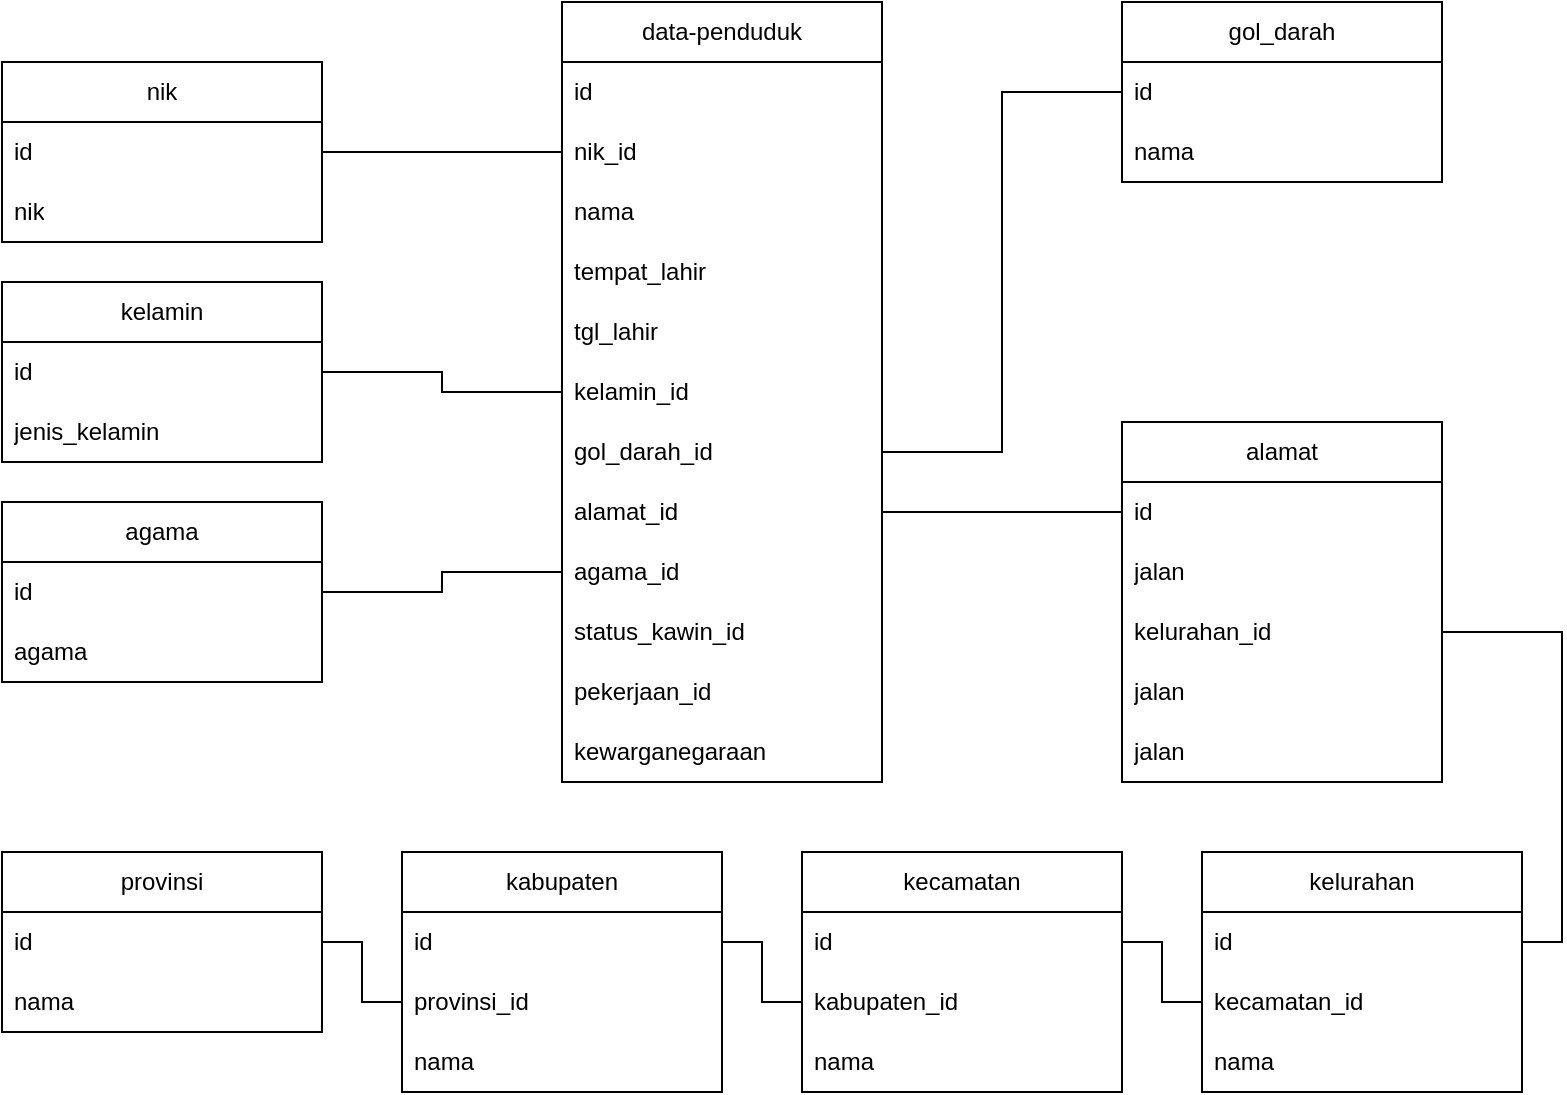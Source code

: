 <mxfile version="24.7.17">
  <diagram name="Page-1" id="0Un0IAWzI6U6qrBfIG15">
    <mxGraphModel dx="1257" dy="727" grid="1" gridSize="10" guides="1" tooltips="1" connect="1" arrows="1" fold="1" page="1" pageScale="1" pageWidth="827" pageHeight="1169" math="0" shadow="0">
      <root>
        <mxCell id="0" />
        <mxCell id="1" parent="0" />
        <mxCell id="j3dxWM0FpJ5QSCnhhDyS-1" value="data-penduduk" style="swimlane;fontStyle=0;childLayout=stackLayout;horizontal=1;startSize=30;horizontalStack=0;resizeParent=1;resizeParentMax=0;resizeLast=0;collapsible=1;marginBottom=0;whiteSpace=wrap;html=1;" vertex="1" parent="1">
          <mxGeometry x="280" y="40" width="160" height="390" as="geometry" />
        </mxCell>
        <mxCell id="j3dxWM0FpJ5QSCnhhDyS-2" value="id" style="text;strokeColor=none;fillColor=none;align=left;verticalAlign=middle;spacingLeft=4;spacingRight=4;overflow=hidden;points=[[0,0.5],[1,0.5]];portConstraint=eastwest;rotatable=0;whiteSpace=wrap;html=1;" vertex="1" parent="j3dxWM0FpJ5QSCnhhDyS-1">
          <mxGeometry y="30" width="160" height="30" as="geometry" />
        </mxCell>
        <mxCell id="j3dxWM0FpJ5QSCnhhDyS-41" value="nik_id" style="text;strokeColor=none;fillColor=none;align=left;verticalAlign=middle;spacingLeft=4;spacingRight=4;overflow=hidden;points=[[0,0.5],[1,0.5]];portConstraint=eastwest;rotatable=0;whiteSpace=wrap;html=1;" vertex="1" parent="j3dxWM0FpJ5QSCnhhDyS-1">
          <mxGeometry y="60" width="160" height="30" as="geometry" />
        </mxCell>
        <mxCell id="j3dxWM0FpJ5QSCnhhDyS-3" value="nama" style="text;strokeColor=none;fillColor=none;align=left;verticalAlign=middle;spacingLeft=4;spacingRight=4;overflow=hidden;points=[[0,0.5],[1,0.5]];portConstraint=eastwest;rotatable=0;whiteSpace=wrap;html=1;" vertex="1" parent="j3dxWM0FpJ5QSCnhhDyS-1">
          <mxGeometry y="90" width="160" height="30" as="geometry" />
        </mxCell>
        <mxCell id="j3dxWM0FpJ5QSCnhhDyS-51" value="tempat_lahir" style="text;strokeColor=none;fillColor=none;align=left;verticalAlign=middle;spacingLeft=4;spacingRight=4;overflow=hidden;points=[[0,0.5],[1,0.5]];portConstraint=eastwest;rotatable=0;whiteSpace=wrap;html=1;" vertex="1" parent="j3dxWM0FpJ5QSCnhhDyS-1">
          <mxGeometry y="120" width="160" height="30" as="geometry" />
        </mxCell>
        <mxCell id="j3dxWM0FpJ5QSCnhhDyS-52" value="tgl_lahir" style="text;strokeColor=none;fillColor=none;align=left;verticalAlign=middle;spacingLeft=4;spacingRight=4;overflow=hidden;points=[[0,0.5],[1,0.5]];portConstraint=eastwest;rotatable=0;whiteSpace=wrap;html=1;" vertex="1" parent="j3dxWM0FpJ5QSCnhhDyS-1">
          <mxGeometry y="150" width="160" height="30" as="geometry" />
        </mxCell>
        <mxCell id="j3dxWM0FpJ5QSCnhhDyS-4" value="kelamin_id" style="text;strokeColor=none;fillColor=none;align=left;verticalAlign=middle;spacingLeft=4;spacingRight=4;overflow=hidden;points=[[0,0.5],[1,0.5]];portConstraint=eastwest;rotatable=0;whiteSpace=wrap;html=1;" vertex="1" parent="j3dxWM0FpJ5QSCnhhDyS-1">
          <mxGeometry y="180" width="160" height="30" as="geometry" />
        </mxCell>
        <mxCell id="j3dxWM0FpJ5QSCnhhDyS-70" value="gol_darah_id" style="text;strokeColor=none;fillColor=none;align=left;verticalAlign=middle;spacingLeft=4;spacingRight=4;overflow=hidden;points=[[0,0.5],[1,0.5]];portConstraint=eastwest;rotatable=0;whiteSpace=wrap;html=1;" vertex="1" parent="j3dxWM0FpJ5QSCnhhDyS-1">
          <mxGeometry y="210" width="160" height="30" as="geometry" />
        </mxCell>
        <mxCell id="j3dxWM0FpJ5QSCnhhDyS-40" value="alamat_id" style="text;strokeColor=none;fillColor=none;align=left;verticalAlign=middle;spacingLeft=4;spacingRight=4;overflow=hidden;points=[[0,0.5],[1,0.5]];portConstraint=eastwest;rotatable=0;whiteSpace=wrap;html=1;" vertex="1" parent="j3dxWM0FpJ5QSCnhhDyS-1">
          <mxGeometry y="240" width="160" height="30" as="geometry" />
        </mxCell>
        <mxCell id="j3dxWM0FpJ5QSCnhhDyS-5" value="agama_id" style="text;strokeColor=none;fillColor=none;align=left;verticalAlign=middle;spacingLeft=4;spacingRight=4;overflow=hidden;points=[[0,0.5],[1,0.5]];portConstraint=eastwest;rotatable=0;whiteSpace=wrap;html=1;" vertex="1" parent="j3dxWM0FpJ5QSCnhhDyS-1">
          <mxGeometry y="270" width="160" height="30" as="geometry" />
        </mxCell>
        <mxCell id="j3dxWM0FpJ5QSCnhhDyS-39" value="status_kawin_id" style="text;strokeColor=none;fillColor=none;align=left;verticalAlign=middle;spacingLeft=4;spacingRight=4;overflow=hidden;points=[[0,0.5],[1,0.5]];portConstraint=eastwest;rotatable=0;whiteSpace=wrap;html=1;" vertex="1" parent="j3dxWM0FpJ5QSCnhhDyS-1">
          <mxGeometry y="300" width="160" height="30" as="geometry" />
        </mxCell>
        <mxCell id="j3dxWM0FpJ5QSCnhhDyS-66" value="pekerjaan_id" style="text;strokeColor=none;fillColor=none;align=left;verticalAlign=middle;spacingLeft=4;spacingRight=4;overflow=hidden;points=[[0,0.5],[1,0.5]];portConstraint=eastwest;rotatable=0;whiteSpace=wrap;html=1;" vertex="1" parent="j3dxWM0FpJ5QSCnhhDyS-1">
          <mxGeometry y="330" width="160" height="30" as="geometry" />
        </mxCell>
        <mxCell id="j3dxWM0FpJ5QSCnhhDyS-67" value="kewarganegaraan" style="text;strokeColor=none;fillColor=none;align=left;verticalAlign=middle;spacingLeft=4;spacingRight=4;overflow=hidden;points=[[0,0.5],[1,0.5]];portConstraint=eastwest;rotatable=0;whiteSpace=wrap;html=1;" vertex="1" parent="j3dxWM0FpJ5QSCnhhDyS-1">
          <mxGeometry y="360" width="160" height="30" as="geometry" />
        </mxCell>
        <mxCell id="j3dxWM0FpJ5QSCnhhDyS-6" value="kelamin" style="swimlane;fontStyle=0;childLayout=stackLayout;horizontal=1;startSize=30;horizontalStack=0;resizeParent=1;resizeParentMax=0;resizeLast=0;collapsible=1;marginBottom=0;whiteSpace=wrap;html=1;" vertex="1" parent="1">
          <mxGeometry y="180" width="160" height="90" as="geometry" />
        </mxCell>
        <mxCell id="j3dxWM0FpJ5QSCnhhDyS-7" value="id" style="text;strokeColor=none;fillColor=none;align=left;verticalAlign=middle;spacingLeft=4;spacingRight=4;overflow=hidden;points=[[0,0.5],[1,0.5]];portConstraint=eastwest;rotatable=0;whiteSpace=wrap;html=1;" vertex="1" parent="j3dxWM0FpJ5QSCnhhDyS-6">
          <mxGeometry y="30" width="160" height="30" as="geometry" />
        </mxCell>
        <mxCell id="j3dxWM0FpJ5QSCnhhDyS-8" value="jenis_kelamin" style="text;strokeColor=none;fillColor=none;align=left;verticalAlign=middle;spacingLeft=4;spacingRight=4;overflow=hidden;points=[[0,0.5],[1,0.5]];portConstraint=eastwest;rotatable=0;whiteSpace=wrap;html=1;" vertex="1" parent="j3dxWM0FpJ5QSCnhhDyS-6">
          <mxGeometry y="60" width="160" height="30" as="geometry" />
        </mxCell>
        <mxCell id="j3dxWM0FpJ5QSCnhhDyS-14" value="nik" style="swimlane;fontStyle=0;childLayout=stackLayout;horizontal=1;startSize=30;horizontalStack=0;resizeParent=1;resizeParentMax=0;resizeLast=0;collapsible=1;marginBottom=0;whiteSpace=wrap;html=1;" vertex="1" parent="1">
          <mxGeometry y="70" width="160" height="90" as="geometry" />
        </mxCell>
        <mxCell id="j3dxWM0FpJ5QSCnhhDyS-15" value="id" style="text;strokeColor=none;fillColor=none;align=left;verticalAlign=middle;spacingLeft=4;spacingRight=4;overflow=hidden;points=[[0,0.5],[1,0.5]];portConstraint=eastwest;rotatable=0;whiteSpace=wrap;html=1;" vertex="1" parent="j3dxWM0FpJ5QSCnhhDyS-14">
          <mxGeometry y="30" width="160" height="30" as="geometry" />
        </mxCell>
        <mxCell id="j3dxWM0FpJ5QSCnhhDyS-16" value="nik" style="text;strokeColor=none;fillColor=none;align=left;verticalAlign=middle;spacingLeft=4;spacingRight=4;overflow=hidden;points=[[0,0.5],[1,0.5]];portConstraint=eastwest;rotatable=0;whiteSpace=wrap;html=1;" vertex="1" parent="j3dxWM0FpJ5QSCnhhDyS-14">
          <mxGeometry y="60" width="160" height="30" as="geometry" />
        </mxCell>
        <mxCell id="j3dxWM0FpJ5QSCnhhDyS-17" value="alamat" style="swimlane;fontStyle=0;childLayout=stackLayout;horizontal=1;startSize=30;horizontalStack=0;resizeParent=1;resizeParentMax=0;resizeLast=0;collapsible=1;marginBottom=0;whiteSpace=wrap;html=1;" vertex="1" parent="1">
          <mxGeometry x="560" y="250" width="160" height="180" as="geometry" />
        </mxCell>
        <mxCell id="j3dxWM0FpJ5QSCnhhDyS-18" value="id" style="text;strokeColor=none;fillColor=none;align=left;verticalAlign=middle;spacingLeft=4;spacingRight=4;overflow=hidden;points=[[0,0.5],[1,0.5]];portConstraint=eastwest;rotatable=0;whiteSpace=wrap;html=1;" vertex="1" parent="j3dxWM0FpJ5QSCnhhDyS-17">
          <mxGeometry y="30" width="160" height="30" as="geometry" />
        </mxCell>
        <mxCell id="j3dxWM0FpJ5QSCnhhDyS-19" value="jalan" style="text;strokeColor=none;fillColor=none;align=left;verticalAlign=middle;spacingLeft=4;spacingRight=4;overflow=hidden;points=[[0,0.5],[1,0.5]];portConstraint=eastwest;rotatable=0;whiteSpace=wrap;html=1;" vertex="1" parent="j3dxWM0FpJ5QSCnhhDyS-17">
          <mxGeometry y="60" width="160" height="30" as="geometry" />
        </mxCell>
        <mxCell id="j3dxWM0FpJ5QSCnhhDyS-36" value="kelurahan_id" style="text;strokeColor=none;fillColor=none;align=left;verticalAlign=middle;spacingLeft=4;spacingRight=4;overflow=hidden;points=[[0,0.5],[1,0.5]];portConstraint=eastwest;rotatable=0;whiteSpace=wrap;html=1;" vertex="1" parent="j3dxWM0FpJ5QSCnhhDyS-17">
          <mxGeometry y="90" width="160" height="30" as="geometry" />
        </mxCell>
        <mxCell id="j3dxWM0FpJ5QSCnhhDyS-37" value="jalan" style="text;strokeColor=none;fillColor=none;align=left;verticalAlign=middle;spacingLeft=4;spacingRight=4;overflow=hidden;points=[[0,0.5],[1,0.5]];portConstraint=eastwest;rotatable=0;whiteSpace=wrap;html=1;" vertex="1" parent="j3dxWM0FpJ5QSCnhhDyS-17">
          <mxGeometry y="120" width="160" height="30" as="geometry" />
        </mxCell>
        <mxCell id="j3dxWM0FpJ5QSCnhhDyS-38" value="jalan" style="text;strokeColor=none;fillColor=none;align=left;verticalAlign=middle;spacingLeft=4;spacingRight=4;overflow=hidden;points=[[0,0.5],[1,0.5]];portConstraint=eastwest;rotatable=0;whiteSpace=wrap;html=1;" vertex="1" parent="j3dxWM0FpJ5QSCnhhDyS-17">
          <mxGeometry y="150" width="160" height="30" as="geometry" />
        </mxCell>
        <mxCell id="j3dxWM0FpJ5QSCnhhDyS-20" value="provinsi" style="swimlane;fontStyle=0;childLayout=stackLayout;horizontal=1;startSize=30;horizontalStack=0;resizeParent=1;resizeParentMax=0;resizeLast=0;collapsible=1;marginBottom=0;whiteSpace=wrap;html=1;" vertex="1" parent="1">
          <mxGeometry y="465" width="160" height="90" as="geometry" />
        </mxCell>
        <mxCell id="j3dxWM0FpJ5QSCnhhDyS-21" value="id" style="text;strokeColor=none;fillColor=none;align=left;verticalAlign=middle;spacingLeft=4;spacingRight=4;overflow=hidden;points=[[0,0.5],[1,0.5]];portConstraint=eastwest;rotatable=0;whiteSpace=wrap;html=1;" vertex="1" parent="j3dxWM0FpJ5QSCnhhDyS-20">
          <mxGeometry y="30" width="160" height="30" as="geometry" />
        </mxCell>
        <mxCell id="j3dxWM0FpJ5QSCnhhDyS-22" value="nama" style="text;strokeColor=none;fillColor=none;align=left;verticalAlign=middle;spacingLeft=4;spacingRight=4;overflow=hidden;points=[[0,0.5],[1,0.5]];portConstraint=eastwest;rotatable=0;whiteSpace=wrap;html=1;" vertex="1" parent="j3dxWM0FpJ5QSCnhhDyS-20">
          <mxGeometry y="60" width="160" height="30" as="geometry" />
        </mxCell>
        <mxCell id="j3dxWM0FpJ5QSCnhhDyS-24" value="kabupaten" style="swimlane;fontStyle=0;childLayout=stackLayout;horizontal=1;startSize=30;horizontalStack=0;resizeParent=1;resizeParentMax=0;resizeLast=0;collapsible=1;marginBottom=0;whiteSpace=wrap;html=1;" vertex="1" parent="1">
          <mxGeometry x="200" y="465" width="160" height="120" as="geometry" />
        </mxCell>
        <mxCell id="j3dxWM0FpJ5QSCnhhDyS-25" value="id" style="text;strokeColor=none;fillColor=none;align=left;verticalAlign=middle;spacingLeft=4;spacingRight=4;overflow=hidden;points=[[0,0.5],[1,0.5]];portConstraint=eastwest;rotatable=0;whiteSpace=wrap;html=1;" vertex="1" parent="j3dxWM0FpJ5QSCnhhDyS-24">
          <mxGeometry y="30" width="160" height="30" as="geometry" />
        </mxCell>
        <mxCell id="j3dxWM0FpJ5QSCnhhDyS-26" value="provinsi_id" style="text;strokeColor=none;fillColor=none;align=left;verticalAlign=middle;spacingLeft=4;spacingRight=4;overflow=hidden;points=[[0,0.5],[1,0.5]];portConstraint=eastwest;rotatable=0;whiteSpace=wrap;html=1;" vertex="1" parent="j3dxWM0FpJ5QSCnhhDyS-24">
          <mxGeometry y="60" width="160" height="30" as="geometry" />
        </mxCell>
        <mxCell id="j3dxWM0FpJ5QSCnhhDyS-74" value="nama" style="text;strokeColor=none;fillColor=none;align=left;verticalAlign=middle;spacingLeft=4;spacingRight=4;overflow=hidden;points=[[0,0.5],[1,0.5]];portConstraint=eastwest;rotatable=0;whiteSpace=wrap;html=1;" vertex="1" parent="j3dxWM0FpJ5QSCnhhDyS-24">
          <mxGeometry y="90" width="160" height="30" as="geometry" />
        </mxCell>
        <mxCell id="j3dxWM0FpJ5QSCnhhDyS-27" value="kecamatan" style="swimlane;fontStyle=0;childLayout=stackLayout;horizontal=1;startSize=30;horizontalStack=0;resizeParent=1;resizeParentMax=0;resizeLast=0;collapsible=1;marginBottom=0;whiteSpace=wrap;html=1;" vertex="1" parent="1">
          <mxGeometry x="400" y="465" width="160" height="120" as="geometry" />
        </mxCell>
        <mxCell id="j3dxWM0FpJ5QSCnhhDyS-28" value="id" style="text;strokeColor=none;fillColor=none;align=left;verticalAlign=middle;spacingLeft=4;spacingRight=4;overflow=hidden;points=[[0,0.5],[1,0.5]];portConstraint=eastwest;rotatable=0;whiteSpace=wrap;html=1;" vertex="1" parent="j3dxWM0FpJ5QSCnhhDyS-27">
          <mxGeometry y="30" width="160" height="30" as="geometry" />
        </mxCell>
        <mxCell id="j3dxWM0FpJ5QSCnhhDyS-29" value="kabupaten_id" style="text;strokeColor=none;fillColor=none;align=left;verticalAlign=middle;spacingLeft=4;spacingRight=4;overflow=hidden;points=[[0,0.5],[1,0.5]];portConstraint=eastwest;rotatable=0;whiteSpace=wrap;html=1;" vertex="1" parent="j3dxWM0FpJ5QSCnhhDyS-27">
          <mxGeometry y="60" width="160" height="30" as="geometry" />
        </mxCell>
        <mxCell id="j3dxWM0FpJ5QSCnhhDyS-75" value="nama" style="text;strokeColor=none;fillColor=none;align=left;verticalAlign=middle;spacingLeft=4;spacingRight=4;overflow=hidden;points=[[0,0.5],[1,0.5]];portConstraint=eastwest;rotatable=0;whiteSpace=wrap;html=1;" vertex="1" parent="j3dxWM0FpJ5QSCnhhDyS-27">
          <mxGeometry y="90" width="160" height="30" as="geometry" />
        </mxCell>
        <mxCell id="j3dxWM0FpJ5QSCnhhDyS-30" value="kelurahan" style="swimlane;fontStyle=0;childLayout=stackLayout;horizontal=1;startSize=30;horizontalStack=0;resizeParent=1;resizeParentMax=0;resizeLast=0;collapsible=1;marginBottom=0;whiteSpace=wrap;html=1;" vertex="1" parent="1">
          <mxGeometry x="600" y="465" width="160" height="120" as="geometry" />
        </mxCell>
        <mxCell id="j3dxWM0FpJ5QSCnhhDyS-31" value="id" style="text;strokeColor=none;fillColor=none;align=left;verticalAlign=middle;spacingLeft=4;spacingRight=4;overflow=hidden;points=[[0,0.5],[1,0.5]];portConstraint=eastwest;rotatable=0;whiteSpace=wrap;html=1;" vertex="1" parent="j3dxWM0FpJ5QSCnhhDyS-30">
          <mxGeometry y="30" width="160" height="30" as="geometry" />
        </mxCell>
        <mxCell id="j3dxWM0FpJ5QSCnhhDyS-32" value="kecamatan_id" style="text;strokeColor=none;fillColor=none;align=left;verticalAlign=middle;spacingLeft=4;spacingRight=4;overflow=hidden;points=[[0,0.5],[1,0.5]];portConstraint=eastwest;rotatable=0;whiteSpace=wrap;html=1;" vertex="1" parent="j3dxWM0FpJ5QSCnhhDyS-30">
          <mxGeometry y="60" width="160" height="30" as="geometry" />
        </mxCell>
        <mxCell id="j3dxWM0FpJ5QSCnhhDyS-76" value="nama" style="text;strokeColor=none;fillColor=none;align=left;verticalAlign=middle;spacingLeft=4;spacingRight=4;overflow=hidden;points=[[0,0.5],[1,0.5]];portConstraint=eastwest;rotatable=0;whiteSpace=wrap;html=1;" vertex="1" parent="j3dxWM0FpJ5QSCnhhDyS-30">
          <mxGeometry y="90" width="160" height="30" as="geometry" />
        </mxCell>
        <mxCell id="j3dxWM0FpJ5QSCnhhDyS-42" value="gol_darah" style="swimlane;fontStyle=0;childLayout=stackLayout;horizontal=1;startSize=30;horizontalStack=0;resizeParent=1;resizeParentMax=0;resizeLast=0;collapsible=1;marginBottom=0;whiteSpace=wrap;html=1;" vertex="1" parent="1">
          <mxGeometry x="560" y="40" width="160" height="90" as="geometry" />
        </mxCell>
        <mxCell id="j3dxWM0FpJ5QSCnhhDyS-43" value="id" style="text;strokeColor=none;fillColor=none;align=left;verticalAlign=middle;spacingLeft=4;spacingRight=4;overflow=hidden;points=[[0,0.5],[1,0.5]];portConstraint=eastwest;rotatable=0;whiteSpace=wrap;html=1;" vertex="1" parent="j3dxWM0FpJ5QSCnhhDyS-42">
          <mxGeometry y="30" width="160" height="30" as="geometry" />
        </mxCell>
        <mxCell id="j3dxWM0FpJ5QSCnhhDyS-44" value="nama" style="text;strokeColor=none;fillColor=none;align=left;verticalAlign=middle;spacingLeft=4;spacingRight=4;overflow=hidden;points=[[0,0.5],[1,0.5]];portConstraint=eastwest;rotatable=0;whiteSpace=wrap;html=1;" vertex="1" parent="j3dxWM0FpJ5QSCnhhDyS-42">
          <mxGeometry y="60" width="160" height="30" as="geometry" />
        </mxCell>
        <mxCell id="j3dxWM0FpJ5QSCnhhDyS-11" value="agama" style="swimlane;fontStyle=0;childLayout=stackLayout;horizontal=1;startSize=30;horizontalStack=0;resizeParent=1;resizeParentMax=0;resizeLast=0;collapsible=1;marginBottom=0;whiteSpace=wrap;html=1;" vertex="1" parent="1">
          <mxGeometry y="290" width="160" height="90" as="geometry" />
        </mxCell>
        <mxCell id="j3dxWM0FpJ5QSCnhhDyS-12" value="id" style="text;strokeColor=none;fillColor=none;align=left;verticalAlign=middle;spacingLeft=4;spacingRight=4;overflow=hidden;points=[[0,0.5],[1,0.5]];portConstraint=eastwest;rotatable=0;whiteSpace=wrap;html=1;" vertex="1" parent="j3dxWM0FpJ5QSCnhhDyS-11">
          <mxGeometry y="30" width="160" height="30" as="geometry" />
        </mxCell>
        <mxCell id="j3dxWM0FpJ5QSCnhhDyS-13" value="agama" style="text;strokeColor=none;fillColor=none;align=left;verticalAlign=middle;spacingLeft=4;spacingRight=4;overflow=hidden;points=[[0,0.5],[1,0.5]];portConstraint=eastwest;rotatable=0;whiteSpace=wrap;html=1;" vertex="1" parent="j3dxWM0FpJ5QSCnhhDyS-11">
          <mxGeometry y="60" width="160" height="30" as="geometry" />
        </mxCell>
        <mxCell id="j3dxWM0FpJ5QSCnhhDyS-68" style="edgeStyle=orthogonalEdgeStyle;rounded=0;orthogonalLoop=1;jettySize=auto;html=1;endArrow=none;endFill=0;" edge="1" parent="1" source="j3dxWM0FpJ5QSCnhhDyS-15" target="j3dxWM0FpJ5QSCnhhDyS-41">
          <mxGeometry relative="1" as="geometry" />
        </mxCell>
        <mxCell id="j3dxWM0FpJ5QSCnhhDyS-69" style="edgeStyle=orthogonalEdgeStyle;rounded=0;orthogonalLoop=1;jettySize=auto;html=1;endArrow=none;endFill=0;" edge="1" parent="1" source="j3dxWM0FpJ5QSCnhhDyS-7" target="j3dxWM0FpJ5QSCnhhDyS-4">
          <mxGeometry relative="1" as="geometry">
            <Array as="points">
              <mxPoint x="220" y="225" />
              <mxPoint x="220" y="235" />
            </Array>
          </mxGeometry>
        </mxCell>
        <mxCell id="j3dxWM0FpJ5QSCnhhDyS-71" style="edgeStyle=orthogonalEdgeStyle;rounded=0;orthogonalLoop=1;jettySize=auto;html=1;endArrow=none;endFill=0;" edge="1" parent="1" source="j3dxWM0FpJ5QSCnhhDyS-43" target="j3dxWM0FpJ5QSCnhhDyS-70">
          <mxGeometry relative="1" as="geometry" />
        </mxCell>
        <mxCell id="j3dxWM0FpJ5QSCnhhDyS-72" style="edgeStyle=orthogonalEdgeStyle;rounded=0;orthogonalLoop=1;jettySize=auto;html=1;endArrow=none;endFill=0;" edge="1" parent="1" source="j3dxWM0FpJ5QSCnhhDyS-18" target="j3dxWM0FpJ5QSCnhhDyS-40">
          <mxGeometry relative="1" as="geometry" />
        </mxCell>
        <mxCell id="j3dxWM0FpJ5QSCnhhDyS-73" style="edgeStyle=orthogonalEdgeStyle;rounded=0;orthogonalLoop=1;jettySize=auto;html=1;endArrow=none;endFill=0;" edge="1" parent="1" source="j3dxWM0FpJ5QSCnhhDyS-12" target="j3dxWM0FpJ5QSCnhhDyS-5">
          <mxGeometry relative="1" as="geometry" />
        </mxCell>
        <mxCell id="j3dxWM0FpJ5QSCnhhDyS-78" style="edgeStyle=orthogonalEdgeStyle;rounded=0;orthogonalLoop=1;jettySize=auto;html=1;endArrow=none;endFill=0;" edge="1" parent="1" source="j3dxWM0FpJ5QSCnhhDyS-32" target="j3dxWM0FpJ5QSCnhhDyS-28">
          <mxGeometry relative="1" as="geometry" />
        </mxCell>
        <mxCell id="j3dxWM0FpJ5QSCnhhDyS-79" style="edgeStyle=orthogonalEdgeStyle;rounded=0;orthogonalLoop=1;jettySize=auto;html=1;endArrow=none;endFill=0;" edge="1" parent="1" source="j3dxWM0FpJ5QSCnhhDyS-29" target="j3dxWM0FpJ5QSCnhhDyS-25">
          <mxGeometry relative="1" as="geometry" />
        </mxCell>
        <mxCell id="j3dxWM0FpJ5QSCnhhDyS-80" style="edgeStyle=orthogonalEdgeStyle;rounded=0;orthogonalLoop=1;jettySize=auto;html=1;endArrow=none;endFill=0;" edge="1" parent="1" source="j3dxWM0FpJ5QSCnhhDyS-26" target="j3dxWM0FpJ5QSCnhhDyS-21">
          <mxGeometry relative="1" as="geometry" />
        </mxCell>
        <mxCell id="j3dxWM0FpJ5QSCnhhDyS-83" style="edgeStyle=orthogonalEdgeStyle;rounded=0;orthogonalLoop=1;jettySize=auto;html=1;endArrow=none;endFill=0;" edge="1" parent="1" source="j3dxWM0FpJ5QSCnhhDyS-36" target="j3dxWM0FpJ5QSCnhhDyS-31">
          <mxGeometry relative="1" as="geometry">
            <Array as="points">
              <mxPoint x="780" y="355" />
              <mxPoint x="780" y="510" />
            </Array>
          </mxGeometry>
        </mxCell>
      </root>
    </mxGraphModel>
  </diagram>
</mxfile>
